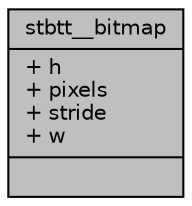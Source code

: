digraph "stbtt__bitmap"
{
  edge [fontname="Helvetica",fontsize="10",labelfontname="Helvetica",labelfontsize="10"];
  node [fontname="Helvetica",fontsize="10",shape=record];
  Node1 [label="{stbtt__bitmap\n|+ h\l+ pixels\l+ stride\l+ w\l|}",height=0.2,width=0.4,color="black", fillcolor="grey75", style="filled", fontcolor="black"];
}
